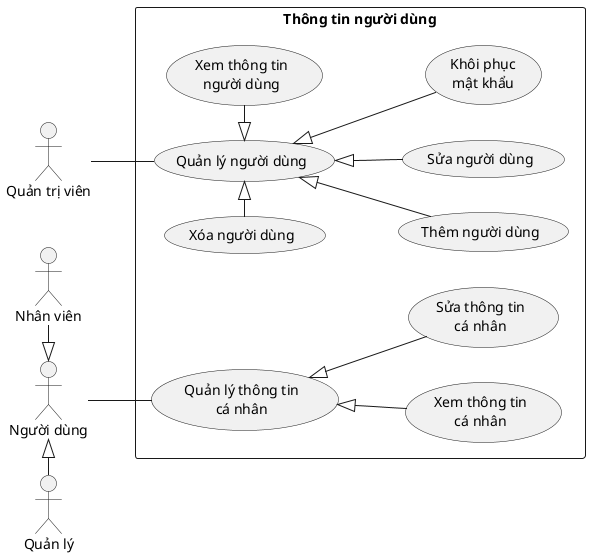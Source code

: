 @startuml User
left to right direction

actor Admin as "Quản trị viên"
actor User as "Người dùng"
actor Manager as "Quản lý"
actor Employee as "Nhân viên"

rectangle UserIdentity as "Thông tin người dùng" {
    usecase IdentityManage as "Quản lý người dùng"
    usecase IdentityView as "Xem thông tin\nngười dùng"
    usecase IdentityCreate as "Thêm người dùng"
    usecase IdentityEdit as "Sửa người dùng"
    usecase IdentityResetPassword as "Khôi phục\nmật khẩu"
    usecase IdentityDelete as "Xóa người dùng"

    usecase UserManage as "Quản lý thông tin\ncá nhân"
    usecase UserView as "Xem thông tin\ncá nhân"
    usecase UserEdit as "Sửa thông tin\ncá nhân"
}

Employee -r-|> User
Manager -l-|> User

Admin -- IdentityManage
IdentityManage <|-r- IdentityView
IdentityManage <|-- IdentityCreate
IdentityManage <|-- IdentityEdit
IdentityManage <|-- IdentityResetPassword
IdentityManage <|-l- IdentityDelete

User -- UserManage
UserManage <|-- UserView
UserManage <|-- UserEdit
@enduml
